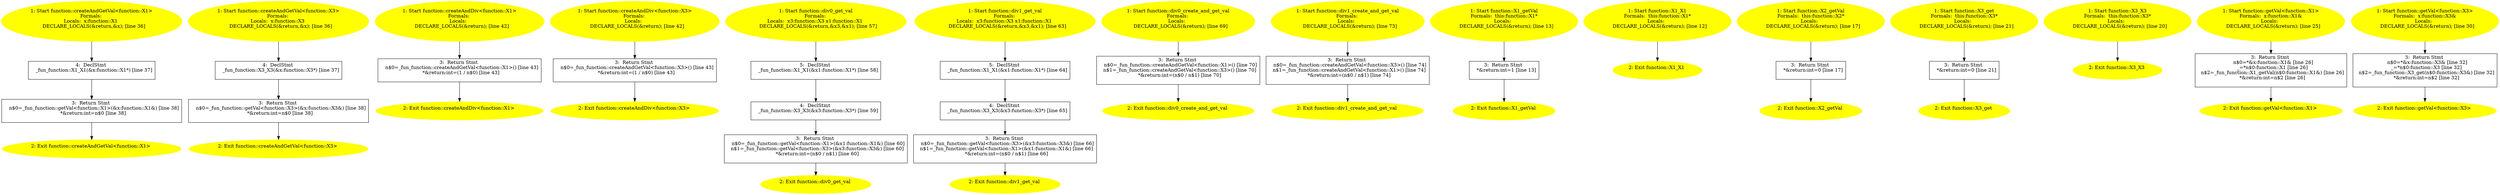 /* @generated */
digraph iCFG {
"createAndGetVal<function::X1>#function#_ZN8function15createAndGetValINS_2X1EEEiv.039baa46e3473dadda9dfc57b0310769_1" [label="1: Start function::createAndGetVal<function::X1>\nFormals: \nLocals:  x:function::X1 \n   DECLARE_LOCALS(&return,&x); [line 36]\n " color=yellow style=filled]
	

	 "createAndGetVal<function::X1>#function#_ZN8function15createAndGetValINS_2X1EEEiv.039baa46e3473dadda9dfc57b0310769_1" -> "createAndGetVal<function::X1>#function#_ZN8function15createAndGetValINS_2X1EEEiv.039baa46e3473dadda9dfc57b0310769_4" ;
"createAndGetVal<function::X1>#function#_ZN8function15createAndGetValINS_2X1EEEiv.039baa46e3473dadda9dfc57b0310769_2" [label="2: Exit function::createAndGetVal<function::X1> \n  " color=yellow style=filled]
	

"createAndGetVal<function::X1>#function#_ZN8function15createAndGetValINS_2X1EEEiv.039baa46e3473dadda9dfc57b0310769_3" [label="3:  Return Stmt \n   n$0=_fun_function::getVal<function::X1>(&x:function::X1&) [line 38]\n  *&return:int=n$0 [line 38]\n " shape="box"]
	

	 "createAndGetVal<function::X1>#function#_ZN8function15createAndGetValINS_2X1EEEiv.039baa46e3473dadda9dfc57b0310769_3" -> "createAndGetVal<function::X1>#function#_ZN8function15createAndGetValINS_2X1EEEiv.039baa46e3473dadda9dfc57b0310769_2" ;
"createAndGetVal<function::X1>#function#_ZN8function15createAndGetValINS_2X1EEEiv.039baa46e3473dadda9dfc57b0310769_4" [label="4:  DeclStmt \n   _fun_function::X1_X1(&x:function::X1*) [line 37]\n " shape="box"]
	

	 "createAndGetVal<function::X1>#function#_ZN8function15createAndGetValINS_2X1EEEiv.039baa46e3473dadda9dfc57b0310769_4" -> "createAndGetVal<function::X1>#function#_ZN8function15createAndGetValINS_2X1EEEiv.039baa46e3473dadda9dfc57b0310769_3" ;
"createAndGetVal<function::X3>#function#_ZN8function15createAndGetValINS_2X3EEEiv.79730aa3bfb820edb65fbc3c3e0f1d17_1" [label="1: Start function::createAndGetVal<function::X3>\nFormals: \nLocals:  x:function::X3 \n   DECLARE_LOCALS(&return,&x); [line 36]\n " color=yellow style=filled]
	

	 "createAndGetVal<function::X3>#function#_ZN8function15createAndGetValINS_2X3EEEiv.79730aa3bfb820edb65fbc3c3e0f1d17_1" -> "createAndGetVal<function::X3>#function#_ZN8function15createAndGetValINS_2X3EEEiv.79730aa3bfb820edb65fbc3c3e0f1d17_4" ;
"createAndGetVal<function::X3>#function#_ZN8function15createAndGetValINS_2X3EEEiv.79730aa3bfb820edb65fbc3c3e0f1d17_2" [label="2: Exit function::createAndGetVal<function::X3> \n  " color=yellow style=filled]
	

"createAndGetVal<function::X3>#function#_ZN8function15createAndGetValINS_2X3EEEiv.79730aa3bfb820edb65fbc3c3e0f1d17_3" [label="3:  Return Stmt \n   n$0=_fun_function::getVal<function::X3>(&x:function::X3&) [line 38]\n  *&return:int=n$0 [line 38]\n " shape="box"]
	

	 "createAndGetVal<function::X3>#function#_ZN8function15createAndGetValINS_2X3EEEiv.79730aa3bfb820edb65fbc3c3e0f1d17_3" -> "createAndGetVal<function::X3>#function#_ZN8function15createAndGetValINS_2X3EEEiv.79730aa3bfb820edb65fbc3c3e0f1d17_2" ;
"createAndGetVal<function::X3>#function#_ZN8function15createAndGetValINS_2X3EEEiv.79730aa3bfb820edb65fbc3c3e0f1d17_4" [label="4:  DeclStmt \n   _fun_function::X3_X3(&x:function::X3*) [line 37]\n " shape="box"]
	

	 "createAndGetVal<function::X3>#function#_ZN8function15createAndGetValINS_2X3EEEiv.79730aa3bfb820edb65fbc3c3e0f1d17_4" -> "createAndGetVal<function::X3>#function#_ZN8function15createAndGetValINS_2X3EEEiv.79730aa3bfb820edb65fbc3c3e0f1d17_3" ;
"createAndDiv<function::X1>#function#_ZN8function12createAndDivINS_2X1EEEiv.8b6eb6b602048624a8dc012b349e8bdf_1" [label="1: Start function::createAndDiv<function::X1>\nFormals: \nLocals:  \n   DECLARE_LOCALS(&return); [line 42]\n " color=yellow style=filled]
	

	 "createAndDiv<function::X1>#function#_ZN8function12createAndDivINS_2X1EEEiv.8b6eb6b602048624a8dc012b349e8bdf_1" -> "createAndDiv<function::X1>#function#_ZN8function12createAndDivINS_2X1EEEiv.8b6eb6b602048624a8dc012b349e8bdf_3" ;
"createAndDiv<function::X1>#function#_ZN8function12createAndDivINS_2X1EEEiv.8b6eb6b602048624a8dc012b349e8bdf_2" [label="2: Exit function::createAndDiv<function::X1> \n  " color=yellow style=filled]
	

"createAndDiv<function::X1>#function#_ZN8function12createAndDivINS_2X1EEEiv.8b6eb6b602048624a8dc012b349e8bdf_3" [label="3:  Return Stmt \n   n$0=_fun_function::createAndGetVal<function::X1>() [line 43]\n  *&return:int=(1 / n$0) [line 43]\n " shape="box"]
	

	 "createAndDiv<function::X1>#function#_ZN8function12createAndDivINS_2X1EEEiv.8b6eb6b602048624a8dc012b349e8bdf_3" -> "createAndDiv<function::X1>#function#_ZN8function12createAndDivINS_2X1EEEiv.8b6eb6b602048624a8dc012b349e8bdf_2" ;
"createAndDiv<function::X3>#function#_ZN8function12createAndDivINS_2X3EEEiv.52392b773c431303cd35f99c5e857277_1" [label="1: Start function::createAndDiv<function::X3>\nFormals: \nLocals:  \n   DECLARE_LOCALS(&return); [line 42]\n " color=yellow style=filled]
	

	 "createAndDiv<function::X3>#function#_ZN8function12createAndDivINS_2X3EEEiv.52392b773c431303cd35f99c5e857277_1" -> "createAndDiv<function::X3>#function#_ZN8function12createAndDivINS_2X3EEEiv.52392b773c431303cd35f99c5e857277_3" ;
"createAndDiv<function::X3>#function#_ZN8function12createAndDivINS_2X3EEEiv.52392b773c431303cd35f99c5e857277_2" [label="2: Exit function::createAndDiv<function::X3> \n  " color=yellow style=filled]
	

"createAndDiv<function::X3>#function#_ZN8function12createAndDivINS_2X3EEEiv.52392b773c431303cd35f99c5e857277_3" [label="3:  Return Stmt \n   n$0=_fun_function::createAndGetVal<function::X3>() [line 43]\n  *&return:int=(1 / n$0) [line 43]\n " shape="box"]
	

	 "createAndDiv<function::X3>#function#_ZN8function12createAndDivINS_2X3EEEiv.52392b773c431303cd35f99c5e857277_3" -> "createAndDiv<function::X3>#function#_ZN8function12createAndDivINS_2X3EEEiv.52392b773c431303cd35f99c5e857277_2" ;
"div0_get_val#function#_ZN8function12div0_get_valEv.698f677b22a892809f7868150ccfb79a_1" [label="1: Start function::div0_get_val\nFormals: \nLocals:  x3:function::X3 x1:function::X1 \n   DECLARE_LOCALS(&return,&x3,&x1); [line 57]\n " color=yellow style=filled]
	

	 "div0_get_val#function#_ZN8function12div0_get_valEv.698f677b22a892809f7868150ccfb79a_1" -> "div0_get_val#function#_ZN8function12div0_get_valEv.698f677b22a892809f7868150ccfb79a_5" ;
"div0_get_val#function#_ZN8function12div0_get_valEv.698f677b22a892809f7868150ccfb79a_2" [label="2: Exit function::div0_get_val \n  " color=yellow style=filled]
	

"div0_get_val#function#_ZN8function12div0_get_valEv.698f677b22a892809f7868150ccfb79a_3" [label="3:  Return Stmt \n   n$0=_fun_function::getVal<function::X1>(&x1:function::X1&) [line 60]\n  n$1=_fun_function::getVal<function::X3>(&x3:function::X3&) [line 60]\n  *&return:int=(n$0 / n$1) [line 60]\n " shape="box"]
	

	 "div0_get_val#function#_ZN8function12div0_get_valEv.698f677b22a892809f7868150ccfb79a_3" -> "div0_get_val#function#_ZN8function12div0_get_valEv.698f677b22a892809f7868150ccfb79a_2" ;
"div0_get_val#function#_ZN8function12div0_get_valEv.698f677b22a892809f7868150ccfb79a_4" [label="4:  DeclStmt \n   _fun_function::X3_X3(&x3:function::X3*) [line 59]\n " shape="box"]
	

	 "div0_get_val#function#_ZN8function12div0_get_valEv.698f677b22a892809f7868150ccfb79a_4" -> "div0_get_val#function#_ZN8function12div0_get_valEv.698f677b22a892809f7868150ccfb79a_3" ;
"div0_get_val#function#_ZN8function12div0_get_valEv.698f677b22a892809f7868150ccfb79a_5" [label="5:  DeclStmt \n   _fun_function::X1_X1(&x1:function::X1*) [line 58]\n " shape="box"]
	

	 "div0_get_val#function#_ZN8function12div0_get_valEv.698f677b22a892809f7868150ccfb79a_5" -> "div0_get_val#function#_ZN8function12div0_get_valEv.698f677b22a892809f7868150ccfb79a_4" ;
"div1_get_val#function#_ZN8function12div1_get_valEv.90f40e3d3d31dc1fdc45b19bcd72db81_1" [label="1: Start function::div1_get_val\nFormals: \nLocals:  x3:function::X3 x1:function::X1 \n   DECLARE_LOCALS(&return,&x3,&x1); [line 63]\n " color=yellow style=filled]
	

	 "div1_get_val#function#_ZN8function12div1_get_valEv.90f40e3d3d31dc1fdc45b19bcd72db81_1" -> "div1_get_val#function#_ZN8function12div1_get_valEv.90f40e3d3d31dc1fdc45b19bcd72db81_5" ;
"div1_get_val#function#_ZN8function12div1_get_valEv.90f40e3d3d31dc1fdc45b19bcd72db81_2" [label="2: Exit function::div1_get_val \n  " color=yellow style=filled]
	

"div1_get_val#function#_ZN8function12div1_get_valEv.90f40e3d3d31dc1fdc45b19bcd72db81_3" [label="3:  Return Stmt \n   n$0=_fun_function::getVal<function::X3>(&x3:function::X3&) [line 66]\n  n$1=_fun_function::getVal<function::X1>(&x1:function::X1&) [line 66]\n  *&return:int=(n$0 / n$1) [line 66]\n " shape="box"]
	

	 "div1_get_val#function#_ZN8function12div1_get_valEv.90f40e3d3d31dc1fdc45b19bcd72db81_3" -> "div1_get_val#function#_ZN8function12div1_get_valEv.90f40e3d3d31dc1fdc45b19bcd72db81_2" ;
"div1_get_val#function#_ZN8function12div1_get_valEv.90f40e3d3d31dc1fdc45b19bcd72db81_4" [label="4:  DeclStmt \n   _fun_function::X3_X3(&x3:function::X3*) [line 65]\n " shape="box"]
	

	 "div1_get_val#function#_ZN8function12div1_get_valEv.90f40e3d3d31dc1fdc45b19bcd72db81_4" -> "div1_get_val#function#_ZN8function12div1_get_valEv.90f40e3d3d31dc1fdc45b19bcd72db81_3" ;
"div1_get_val#function#_ZN8function12div1_get_valEv.90f40e3d3d31dc1fdc45b19bcd72db81_5" [label="5:  DeclStmt \n   _fun_function::X1_X1(&x1:function::X1*) [line 64]\n " shape="box"]
	

	 "div1_get_val#function#_ZN8function12div1_get_valEv.90f40e3d3d31dc1fdc45b19bcd72db81_5" -> "div1_get_val#function#_ZN8function12div1_get_valEv.90f40e3d3d31dc1fdc45b19bcd72db81_4" ;
"div0_create_and_get_val#function#_ZN8function23div0_create_and_get_valEv.50365f4b2fa4adc92d4efc915ca47108_1" [label="1: Start function::div0_create_and_get_val\nFormals: \nLocals:  \n   DECLARE_LOCALS(&return); [line 69]\n " color=yellow style=filled]
	

	 "div0_create_and_get_val#function#_ZN8function23div0_create_and_get_valEv.50365f4b2fa4adc92d4efc915ca47108_1" -> "div0_create_and_get_val#function#_ZN8function23div0_create_and_get_valEv.50365f4b2fa4adc92d4efc915ca47108_3" ;
"div0_create_and_get_val#function#_ZN8function23div0_create_and_get_valEv.50365f4b2fa4adc92d4efc915ca47108_2" [label="2: Exit function::div0_create_and_get_val \n  " color=yellow style=filled]
	

"div0_create_and_get_val#function#_ZN8function23div0_create_and_get_valEv.50365f4b2fa4adc92d4efc915ca47108_3" [label="3:  Return Stmt \n   n$0=_fun_function::createAndGetVal<function::X1>() [line 70]\n  n$1=_fun_function::createAndGetVal<function::X3>() [line 70]\n  *&return:int=(n$0 / n$1) [line 70]\n " shape="box"]
	

	 "div0_create_and_get_val#function#_ZN8function23div0_create_and_get_valEv.50365f4b2fa4adc92d4efc915ca47108_3" -> "div0_create_and_get_val#function#_ZN8function23div0_create_and_get_valEv.50365f4b2fa4adc92d4efc915ca47108_2" ;
"div1_create_and_get_val#function#_ZN8function23div1_create_and_get_valEv.94dff1e803b66aea8e36148ceb174417_1" [label="1: Start function::div1_create_and_get_val\nFormals: \nLocals:  \n   DECLARE_LOCALS(&return); [line 73]\n " color=yellow style=filled]
	

	 "div1_create_and_get_val#function#_ZN8function23div1_create_and_get_valEv.94dff1e803b66aea8e36148ceb174417_1" -> "div1_create_and_get_val#function#_ZN8function23div1_create_and_get_valEv.94dff1e803b66aea8e36148ceb174417_3" ;
"div1_create_and_get_val#function#_ZN8function23div1_create_and_get_valEv.94dff1e803b66aea8e36148ceb174417_2" [label="2: Exit function::div1_create_and_get_val \n  " color=yellow style=filled]
	

"div1_create_and_get_val#function#_ZN8function23div1_create_and_get_valEv.94dff1e803b66aea8e36148ceb174417_3" [label="3:  Return Stmt \n   n$0=_fun_function::createAndGetVal<function::X3>() [line 74]\n  n$1=_fun_function::createAndGetVal<function::X1>() [line 74]\n  *&return:int=(n$0 / n$1) [line 74]\n " shape="box"]
	

	 "div1_create_and_get_val#function#_ZN8function23div1_create_and_get_valEv.94dff1e803b66aea8e36148ceb174417_3" -> "div1_create_and_get_val#function#_ZN8function23div1_create_and_get_valEv.94dff1e803b66aea8e36148ceb174417_2" ;
"getVal#X1#function#(_ZN8function2X16getValEv).bb0ae63addee293bc0dd7065b769992f_1" [label="1: Start function::X1_getVal\nFormals:  this:function::X1*\nLocals:  \n   DECLARE_LOCALS(&return); [line 13]\n " color=yellow style=filled]
	

	 "getVal#X1#function#(_ZN8function2X16getValEv).bb0ae63addee293bc0dd7065b769992f_1" -> "getVal#X1#function#(_ZN8function2X16getValEv).bb0ae63addee293bc0dd7065b769992f_3" ;
"getVal#X1#function#(_ZN8function2X16getValEv).bb0ae63addee293bc0dd7065b769992f_2" [label="2: Exit function::X1_getVal \n  " color=yellow style=filled]
	

"getVal#X1#function#(_ZN8function2X16getValEv).bb0ae63addee293bc0dd7065b769992f_3" [label="3:  Return Stmt \n   *&return:int=1 [line 13]\n " shape="box"]
	

	 "getVal#X1#function#(_ZN8function2X16getValEv).bb0ae63addee293bc0dd7065b769992f_3" -> "getVal#X1#function#(_ZN8function2X16getValEv).bb0ae63addee293bc0dd7065b769992f_2" ;
"X1#X1#function#{_ZN8function2X1C1Ev|constexpr}.90ddc18b4a9d97f118308f85d95b6a79_1" [label="1: Start function::X1_X1\nFormals:  this:function::X1*\nLocals:  \n   DECLARE_LOCALS(&return); [line 12]\n " color=yellow style=filled]
	

	 "X1#X1#function#{_ZN8function2X1C1Ev|constexpr}.90ddc18b4a9d97f118308f85d95b6a79_1" -> "X1#X1#function#{_ZN8function2X1C1Ev|constexpr}.90ddc18b4a9d97f118308f85d95b6a79_2" ;
"X1#X1#function#{_ZN8function2X1C1Ev|constexpr}.90ddc18b4a9d97f118308f85d95b6a79_2" [label="2: Exit function::X1_X1 \n  " color=yellow style=filled]
	

"getVal#X2#function#(_ZN8function2X26getValEv).fa079e1f6e962237bc7b318c9e291ccc_1" [label="1: Start function::X2_getVal\nFormals:  this:function::X2*\nLocals:  \n   DECLARE_LOCALS(&return); [line 17]\n " color=yellow style=filled]
	

	 "getVal#X2#function#(_ZN8function2X26getValEv).fa079e1f6e962237bc7b318c9e291ccc_1" -> "getVal#X2#function#(_ZN8function2X26getValEv).fa079e1f6e962237bc7b318c9e291ccc_3" ;
"getVal#X2#function#(_ZN8function2X26getValEv).fa079e1f6e962237bc7b318c9e291ccc_2" [label="2: Exit function::X2_getVal \n  " color=yellow style=filled]
	

"getVal#X2#function#(_ZN8function2X26getValEv).fa079e1f6e962237bc7b318c9e291ccc_3" [label="3:  Return Stmt \n   *&return:int=0 [line 17]\n " shape="box"]
	

	 "getVal#X2#function#(_ZN8function2X26getValEv).fa079e1f6e962237bc7b318c9e291ccc_3" -> "getVal#X2#function#(_ZN8function2X26getValEv).fa079e1f6e962237bc7b318c9e291ccc_2" ;
"get#X3#function#(_ZN8function2X33getEv).77253249a2e933be4310d3447dbf1fac_1" [label="1: Start function::X3_get\nFormals:  this:function::X3*\nLocals:  \n   DECLARE_LOCALS(&return); [line 21]\n " color=yellow style=filled]
	

	 "get#X3#function#(_ZN8function2X33getEv).77253249a2e933be4310d3447dbf1fac_1" -> "get#X3#function#(_ZN8function2X33getEv).77253249a2e933be4310d3447dbf1fac_3" ;
"get#X3#function#(_ZN8function2X33getEv).77253249a2e933be4310d3447dbf1fac_2" [label="2: Exit function::X3_get \n  " color=yellow style=filled]
	

"get#X3#function#(_ZN8function2X33getEv).77253249a2e933be4310d3447dbf1fac_3" [label="3:  Return Stmt \n   *&return:int=0 [line 21]\n " shape="box"]
	

	 "get#X3#function#(_ZN8function2X33getEv).77253249a2e933be4310d3447dbf1fac_3" -> "get#X3#function#(_ZN8function2X33getEv).77253249a2e933be4310d3447dbf1fac_2" ;
"X3#X3#function#{_ZN8function2X3C1Ev|constexpr}.798f1471dcf2568095e45da7bfc54c33_1" [label="1: Start function::X3_X3\nFormals:  this:function::X3*\nLocals:  \n   DECLARE_LOCALS(&return); [line 20]\n " color=yellow style=filled]
	

	 "X3#X3#function#{_ZN8function2X3C1Ev|constexpr}.798f1471dcf2568095e45da7bfc54c33_1" -> "X3#X3#function#{_ZN8function2X3C1Ev|constexpr}.798f1471dcf2568095e45da7bfc54c33_2" ;
"X3#X3#function#{_ZN8function2X3C1Ev|constexpr}.798f1471dcf2568095e45da7bfc54c33_2" [label="2: Exit function::X3_X3 \n  " color=yellow style=filled]
	

"getVal<function::X1>#function#_ZN8function6getValINS_2X1EEEiRT_.4276809d8e79ffc18c519ad85c9e825e_1" [label="1: Start function::getVal<function::X1>\nFormals:  x:function::X1&\nLocals:  \n   DECLARE_LOCALS(&return); [line 25]\n " color=yellow style=filled]
	

	 "getVal<function::X1>#function#_ZN8function6getValINS_2X1EEEiRT_.4276809d8e79ffc18c519ad85c9e825e_1" -> "getVal<function::X1>#function#_ZN8function6getValINS_2X1EEEiRT_.4276809d8e79ffc18c519ad85c9e825e_3" ;
"getVal<function::X1>#function#_ZN8function6getValINS_2X1EEEiRT_.4276809d8e79ffc18c519ad85c9e825e_2" [label="2: Exit function::getVal<function::X1> \n  " color=yellow style=filled]
	

"getVal<function::X1>#function#_ZN8function6getValINS_2X1EEEiRT_.4276809d8e79ffc18c519ad85c9e825e_3" [label="3:  Return Stmt \n   n$0=*&x:function::X1& [line 26]\n  _=*n$0:function::X1 [line 26]\n  n$2=_fun_function::X1_getVal(n$0:function::X1&) [line 26]\n  *&return:int=n$2 [line 26]\n " shape="box"]
	

	 "getVal<function::X1>#function#_ZN8function6getValINS_2X1EEEiRT_.4276809d8e79ffc18c519ad85c9e825e_3" -> "getVal<function::X1>#function#_ZN8function6getValINS_2X1EEEiRT_.4276809d8e79ffc18c519ad85c9e825e_2" ;
"getVal<function::X3>#function#_ZN8function6getValINS_2X3EEEiRT_.4f3d136dded8bcc8ebefbf11d77e9d06_1" [label="1: Start function::getVal<function::X3>\nFormals:  x:function::X3&\nLocals:  \n   DECLARE_LOCALS(&return); [line 30]\n " color=yellow style=filled]
	

	 "getVal<function::X3>#function#_ZN8function6getValINS_2X3EEEiRT_.4f3d136dded8bcc8ebefbf11d77e9d06_1" -> "getVal<function::X3>#function#_ZN8function6getValINS_2X3EEEiRT_.4f3d136dded8bcc8ebefbf11d77e9d06_3" ;
"getVal<function::X3>#function#_ZN8function6getValINS_2X3EEEiRT_.4f3d136dded8bcc8ebefbf11d77e9d06_2" [label="2: Exit function::getVal<function::X3> \n  " color=yellow style=filled]
	

"getVal<function::X3>#function#_ZN8function6getValINS_2X3EEEiRT_.4f3d136dded8bcc8ebefbf11d77e9d06_3" [label="3:  Return Stmt \n   n$0=*&x:function::X3& [line 32]\n  _=*n$0:function::X3 [line 32]\n  n$2=_fun_function::X3_get(n$0:function::X3&) [line 32]\n  *&return:int=n$2 [line 32]\n " shape="box"]
	

	 "getVal<function::X3>#function#_ZN8function6getValINS_2X3EEEiRT_.4f3d136dded8bcc8ebefbf11d77e9d06_3" -> "getVal<function::X3>#function#_ZN8function6getValINS_2X3EEEiRT_.4f3d136dded8bcc8ebefbf11d77e9d06_2" ;
}

